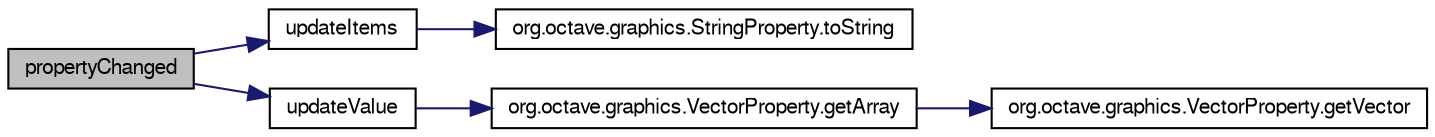 digraph G
{
  edge [fontname="FreeSans",fontsize="10",labelfontname="FreeSans",labelfontsize="10"];
  node [fontname="FreeSans",fontsize="10",shape=record];
  rankdir="LR";
  Node1 [label="propertyChanged",height=0.2,width=0.4,color="black", fillcolor="grey75", style="filled" fontcolor="black"];
  Node1 -> Node2 [color="midnightblue",fontsize="10",style="solid",fontname="FreeSans"];
  Node2 [label="updateItems",height=0.2,width=0.4,color="black", fillcolor="white", style="filled",URL="$classorg_1_1octave_1_1graphics_1_1_popup_menu_control.html#a04b9ba4165656012864e30909b9d729c"];
  Node2 -> Node3 [color="midnightblue",fontsize="10",style="solid",fontname="FreeSans"];
  Node3 [label="org.octave.graphics.StringProperty.toString",height=0.2,width=0.4,color="black", fillcolor="white", style="filled",URL="$classorg_1_1octave_1_1graphics_1_1_string_property.html#ad146fa8579a5f8a876c4688cc5a68520"];
  Node1 -> Node4 [color="midnightblue",fontsize="10",style="solid",fontname="FreeSans"];
  Node4 [label="updateValue",height=0.2,width=0.4,color="black", fillcolor="white", style="filled",URL="$classorg_1_1octave_1_1graphics_1_1_popup_menu_control.html#ae66b0dcaf2da77a31f02f976630ff147"];
  Node4 -> Node5 [color="midnightblue",fontsize="10",style="solid",fontname="FreeSans"];
  Node5 [label="org.octave.graphics.VectorProperty.getArray",height=0.2,width=0.4,color="black", fillcolor="white", style="filled",URL="$classorg_1_1octave_1_1graphics_1_1_vector_property.html#ac9573ab949db7e86c1b0bd502d50e9f1"];
  Node5 -> Node6 [color="midnightblue",fontsize="10",style="solid",fontname="FreeSans"];
  Node6 [label="org.octave.graphics.VectorProperty.getVector",height=0.2,width=0.4,color="black", fillcolor="white", style="filled",URL="$classorg_1_1octave_1_1graphics_1_1_vector_property.html#a4ee8a1258ab4c3158a01e1442835be2a"];
}
